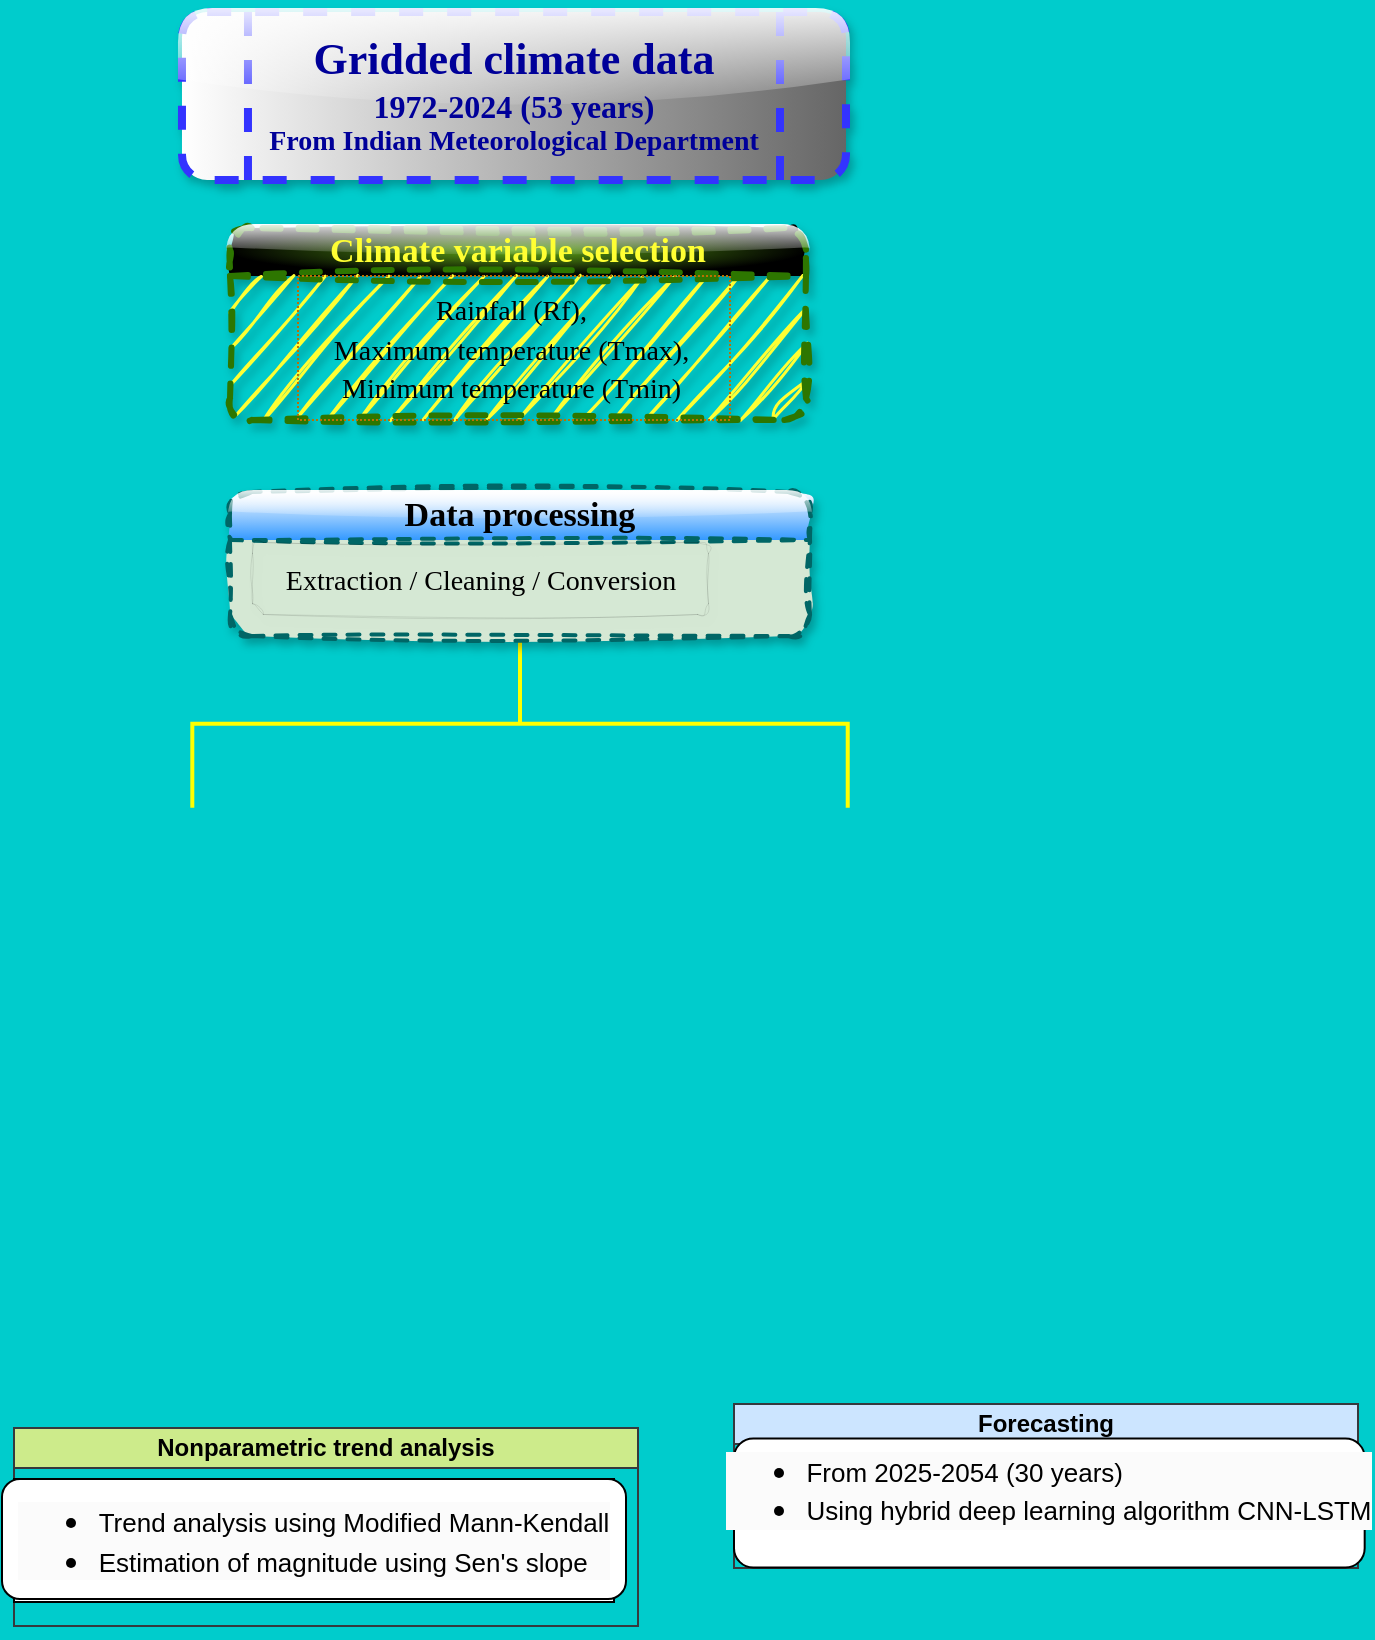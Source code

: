 <mxfile version="26.1.1">
  <diagram id="C5RBs43oDa-KdzZeNtuy" name="Page-1">
    <mxGraphModel dx="1028" dy="609" grid="1" gridSize="12" guides="1" tooltips="1" connect="1" arrows="1" fold="1" page="1" pageScale="1" pageWidth="827" pageHeight="1169" background="light-dark(#00CCCC,#121212)" math="1" shadow="0">
      <root>
        <mxCell id="WIyWlLk6GJQsqaUBKTNV-0" />
        <mxCell id="WIyWlLk6GJQsqaUBKTNV-1" parent="WIyWlLk6GJQsqaUBKTNV-0" />
        <mxCell id="WIyWlLk6GJQsqaUBKTNV-2" value="" style="rounded=0;html=1;jettySize=auto;orthogonalLoop=1;fontSize=11;endArrow=block;endFill=0;endSize=8;strokeWidth=1;shadow=0;labelBackgroundColor=none;edgeStyle=orthogonalEdgeStyle;" parent="WIyWlLk6GJQsqaUBKTNV-1" edge="1">
          <mxGeometry relative="1" as="geometry">
            <mxPoint x="220" y="170" as="targetPoint" />
          </mxGeometry>
        </mxCell>
        <mxCell id="WIyWlLk6GJQsqaUBKTNV-4" value="Yes" style="rounded=0;html=1;jettySize=auto;orthogonalLoop=1;fontSize=11;endArrow=block;endFill=0;endSize=8;strokeWidth=1;shadow=0;labelBackgroundColor=none;edgeStyle=orthogonalEdgeStyle;" parent="WIyWlLk6GJQsqaUBKTNV-1" edge="1">
          <mxGeometry y="20" relative="1" as="geometry">
            <mxPoint as="offset" />
            <mxPoint x="220" y="250" as="sourcePoint" />
          </mxGeometry>
        </mxCell>
        <mxCell id="WIyWlLk6GJQsqaUBKTNV-5" value="No" style="edgeStyle=orthogonalEdgeStyle;rounded=0;html=1;jettySize=auto;orthogonalLoop=1;fontSize=11;endArrow=block;endFill=0;endSize=8;strokeWidth=1;shadow=0;labelBackgroundColor=none;" parent="WIyWlLk6GJQsqaUBKTNV-1" edge="1">
          <mxGeometry y="10" relative="1" as="geometry">
            <mxPoint as="offset" />
            <mxPoint x="270" y="210" as="sourcePoint" />
          </mxGeometry>
        </mxCell>
        <mxCell id="WIyWlLk6GJQsqaUBKTNV-8" value="No" style="rounded=0;html=1;jettySize=auto;orthogonalLoop=1;fontSize=11;endArrow=block;endFill=0;endSize=8;strokeWidth=1;shadow=0;labelBackgroundColor=none;edgeStyle=orthogonalEdgeStyle;" parent="WIyWlLk6GJQsqaUBKTNV-1" edge="1">
          <mxGeometry x="0.333" y="20" relative="1" as="geometry">
            <mxPoint as="offset" />
            <mxPoint x="220" y="370" as="sourcePoint" />
          </mxGeometry>
        </mxCell>
        <mxCell id="WIyWlLk6GJQsqaUBKTNV-9" value="Yes" style="edgeStyle=orthogonalEdgeStyle;rounded=0;html=1;jettySize=auto;orthogonalLoop=1;fontSize=11;endArrow=block;endFill=0;endSize=8;strokeWidth=1;shadow=0;labelBackgroundColor=none;" parent="WIyWlLk6GJQsqaUBKTNV-1" edge="1">
          <mxGeometry y="10" relative="1" as="geometry">
            <mxPoint as="offset" />
            <mxPoint x="320" y="330" as="targetPoint" />
          </mxGeometry>
        </mxCell>
        <mxCell id="UrOnI7uU73F_u0JW5zdo-0" value="&lt;font face=&quot;Times New Roman&quot; style=&quot;font-size: 17px; color: rgb(255, 255, 51);&quot;&gt;Climate variable selection&lt;/font&gt;" style="swimlane;whiteSpace=wrap;html=1;startSize=24;fillStyle=auto;fillColor=#60a917;fontColor=#ffffff;strokeColor=#2D7600;gradientColor=default;swimlaneFillColor=light-dark(#FFFF33,#00A200);rounded=1;shadow=1;glass=1;swimlaneLine=1;gradientDirection=radial;strokeWidth=3;dashed=1;sketch=1;curveFitting=1;jiggle=2;" parent="WIyWlLk6GJQsqaUBKTNV-1" vertex="1">
          <mxGeometry x="180" y="132" width="288" height="96" as="geometry">
            <mxRectangle x="510" y="60" width="130" height="30" as="alternateBounds" />
          </mxGeometry>
        </mxCell>
        <mxCell id="F0146wAJavmaQIr5UsxC-5" value="&lt;font face=&quot;Times New Roman&quot; style=&quot;font-size: 14px;&quot;&gt;Rainfall (Rf),&amp;nbsp;&lt;/font&gt;&lt;div&gt;&lt;font face=&quot;Times New Roman&quot; style=&quot;font-size: 14px;&quot;&gt;Maximum temperature (Tmax),&amp;nbsp;&lt;/font&gt;&lt;div&gt;&lt;font face=&quot;Times New Roman&quot; style=&quot;font-size: 14px;&quot;&gt;Minimum temperature (Tmin)&amp;nbsp;&lt;/font&gt;&lt;/div&gt;&lt;/div&gt;" style="text;html=1;align=center;verticalAlign=middle;resizable=0;points=[];autosize=1;strokeColor=#BD7000;fillColor=none;fontSize=16;dashed=1;dashPattern=1 1;fontColor=#000000;" vertex="1" parent="UrOnI7uU73F_u0JW5zdo-0">
          <mxGeometry x="33.99" y="24" width="216" height="72" as="geometry" />
        </mxCell>
        <mxCell id="UrOnI7uU73F_u0JW5zdo-12" style="edgeStyle=none;curved=1;rounded=0;orthogonalLoop=1;jettySize=auto;html=1;exitX=0.75;exitY=0;exitDx=0;exitDy=0;fontSize=12;startSize=8;endSize=8;" parent="WIyWlLk6GJQsqaUBKTNV-1" edge="1">
          <mxGeometry relative="1" as="geometry">
            <mxPoint x="207.5" y="573" as="sourcePoint" />
            <mxPoint x="207.5" y="573" as="targetPoint" />
          </mxGeometry>
        </mxCell>
        <mxCell id="UrOnI7uU73F_u0JW5zdo-13" value="" style="strokeWidth=2;html=1;shape=mxgraph.flowchart.annotation_2;align=left;labelPosition=right;pointerEvents=1;rotation=90;strokeColor=#FFFF00;gradientColor=none;" parent="WIyWlLk6GJQsqaUBKTNV-1" vertex="1">
          <mxGeometry x="283.01" y="216" width="84" height="327.71" as="geometry" />
        </mxCell>
        <mxCell id="UrOnI7uU73F_u0JW5zdo-14" value="Nonparametric trend analysis" style="swimlane;whiteSpace=wrap;html=1;startSize=20;fillColor=#cdeb8b;strokeColor=#36393d;" parent="WIyWlLk6GJQsqaUBKTNV-1" vertex="1">
          <mxGeometry x="72" y="732" width="312" height="99" as="geometry">
            <mxRectangle x="510" y="60" width="130" height="30" as="alternateBounds" />
          </mxGeometry>
        </mxCell>
        <mxCell id="UrOnI7uU73F_u0JW5zdo-43" value="" style="whiteSpace=wrap;html=1;" parent="UrOnI7uU73F_u0JW5zdo-14" vertex="1">
          <mxGeometry y="25.5" width="300" height="61.5" as="geometry" />
        </mxCell>
        <mxCell id="F0146wAJavmaQIr5UsxC-0" value="&lt;div&gt;&lt;br&gt;&lt;/div&gt;&lt;div&gt;&lt;ul style=&quot;color: rgb(0, 0, 0); text-wrap-mode: nowrap; font-size: 16px; text-align: left; background-color: rgb(251, 251, 251);&quot;&gt;&lt;li&gt;&lt;span style=&quot;font-size: 13px; background-color: transparent; color: light-dark(rgb(0, 0, 0), rgb(255, 255, 255));&quot;&gt;Trend analysis using Modified Mann-Kendall&lt;/span&gt;&lt;/li&gt;&lt;li&gt;&lt;span style=&quot;font-size: 13px; background-color: transparent; color: light-dark(rgb(0, 0, 0), rgb(255, 255, 255));&quot;&gt;Estimation of magnitude using Sen&#39;s slope&lt;/span&gt;&lt;/li&gt;&lt;/ul&gt;&lt;br&gt;&lt;/div&gt;" style="rounded=1;whiteSpace=wrap;html=1;" vertex="1" parent="UrOnI7uU73F_u0JW5zdo-14">
          <mxGeometry x="-6" y="25.5" width="312" height="60" as="geometry" />
        </mxCell>
        <mxCell id="UrOnI7uU73F_u0JW5zdo-17" value="&lt;font face=&quot;Times New Roman&quot; style=&quot;font-size: 17px;&quot;&gt;Data processing&lt;/font&gt;" style="swimlane;whiteSpace=wrap;html=1;startSize=24;fillStyle=solid;gradientColor=#3399FF;swimlaneFillColor=#D5E8D4;strokeColor=#006666;dashed=1;strokeWidth=2;rounded=1;sketch=1;curveFitting=1;jiggle=2;shadow=1;glass=1;" parent="WIyWlLk6GJQsqaUBKTNV-1" vertex="1">
          <mxGeometry x="180" y="264" width="290.01" height="72" as="geometry">
            <mxRectangle x="510" y="60" width="130" height="30" as="alternateBounds" />
          </mxGeometry>
        </mxCell>
        <mxCell id="UrOnI7uU73F_u0JW5zdo-35" value="&lt;font face=&quot;Times New Roman&quot; style=&quot;font-size: 14px;&quot;&gt;Extraction /&amp;nbsp;&lt;span style=&quot;color: light-dark(rgb(0, 0, 0), rgb(255, 255, 255));&quot;&gt;Cleaning /&amp;nbsp;&lt;/span&gt;&lt;span style=&quot;color: light-dark(rgb(0, 0, 0), rgb(255, 255, 255));&quot;&gt;Conversion&lt;/span&gt;&lt;/font&gt;" style="text;html=1;align=center;verticalAlign=middle;resizable=0;points=[];autosize=1;strokeColor=default;fillColor=none;fontSize=16;strokeWidth=0;rounded=1;sketch=1;curveFitting=1;jiggle=2;glass=1;shadow=1;" parent="UrOnI7uU73F_u0JW5zdo-17" vertex="1">
          <mxGeometry x="11.0" y="25" width="228" height="36" as="geometry" />
        </mxCell>
        <mxCell id="UrOnI7uU73F_u0JW5zdo-19" value="&lt;font style=&quot;&quot; face=&quot;Times New Roman&quot;&gt;&lt;font style=&quot;font-size: 22px;&quot;&gt;&lt;b style=&quot;&quot;&gt;Gridded climate data&lt;/b&gt;&lt;/font&gt;&lt;br&gt;&lt;span style=&quot;font-size: 16px;&quot;&gt;&lt;b&gt;1972-2024 (53 years)&lt;/b&gt;&lt;/span&gt;&lt;br&gt;&lt;b style=&quot;&quot;&gt;&lt;font style=&quot;font-size: 14px;&quot;&gt;From Indian Meteorological Department&lt;/font&gt;&lt;/b&gt;&lt;/font&gt;" style="shape=process;backgroundOutline=1;fillColor=default;rounded=1;glass=1;shadow=1;strokeColor=#3333FF;gradientColor=#666666;fontColor=light-dark(#000099,#DADAFF);fontStyle=0;labelBackgroundColor=none;labelBorderColor=none;textShadow=0;whiteSpace=wrap;html=1;gradientDirection=east;strokeWidth=4;perimeterSpacing=4;dashed=1;" parent="WIyWlLk6GJQsqaUBKTNV-1" vertex="1">
          <mxGeometry x="155.99" y="24" width="332.01" height="84" as="geometry" />
        </mxCell>
        <mxCell id="UrOnI7uU73F_u0JW5zdo-31" style="edgeStyle=none;curved=1;rounded=0;orthogonalLoop=1;jettySize=auto;html=1;entryX=0.5;entryY=0;entryDx=0;entryDy=0;fontSize=12;startSize=8;endSize=8;" parent="WIyWlLk6GJQsqaUBKTNV-1" edge="1">
          <mxGeometry relative="1" as="geometry">
            <mxPoint x="482" y="804" as="sourcePoint" />
          </mxGeometry>
        </mxCell>
        <mxCell id="UrOnI7uU73F_u0JW5zdo-10" value="Forecasting" style="swimlane;whiteSpace=wrap;html=1;startSize=20;fillColor=#cce5ff;strokeColor=#36393d;" parent="WIyWlLk6GJQsqaUBKTNV-1" vertex="1">
          <mxGeometry x="432" y="720" width="312" height="82" as="geometry">
            <mxRectangle x="510" y="60" width="130" height="30" as="alternateBounds" />
          </mxGeometry>
        </mxCell>
        <mxCell id="F0146wAJavmaQIr5UsxC-1" value="&#xa;&lt;ul style=&quot;forced-color-adjust: none; color: rgb(0, 0, 0); font-family: Helvetica; font-style: normal; font-variant-ligatures: normal; font-variant-caps: normal; font-weight: 400; letter-spacing: normal; orphans: 2; text-indent: 0px; text-transform: none; widows: 2; word-spacing: 0px; -webkit-text-stroke-width: 0px; white-space: nowrap; background-color: rgb(251, 251, 251); text-decoration-thickness: initial; text-decoration-style: initial; text-decoration-color: initial; font-size: 16px; text-align: left;&quot;&gt;&lt;li style=&quot;forced-color-adjust: none;&quot;&gt;&lt;span style=&quot;forced-color-adjust: none; font-size: 13px; background-color: transparent; color: light-dark(rgb(0, 0, 0), rgb(255, 255, 255));&quot;&gt;From 2025-2054 (30 years)&lt;/span&gt;&lt;/li&gt;&lt;li style=&quot;forced-color-adjust: none;&quot;&gt;&lt;font style=&quot;forced-color-adjust: none; font-size: 13px; background-color: transparent; color: light-dark(rgb(0, 0, 0), rgb(255, 255, 255));&quot;&gt;Using hybrid deep learning algorithm&amp;nbsp;&lt;/font&gt;&lt;font style=&quot;forced-color-adjust: none; font-size: 13px; background-color: transparent; color: light-dark(rgb(0, 0, 0), rgb(255, 255, 255));&quot;&gt;CNN-LSTM&lt;/font&gt;&lt;/li&gt;&lt;/ul&gt;&#xa;&#xa;" style="rounded=1;whiteSpace=wrap;html=1;" vertex="1" parent="UrOnI7uU73F_u0JW5zdo-10">
          <mxGeometry y="17.25" width="315.34" height="64.5" as="geometry" />
        </mxCell>
        <mxCell id="UrOnI7uU73F_u0JW5zdo-41" value="&lt;div&gt;&lt;span style=&quot;font-size: 13px;&quot;&gt;&lt;br&gt;&lt;/span&gt;&lt;/div&gt;" style="text;html=1;align=left;verticalAlign=middle;resizable=0;points=[];autosize=1;strokeColor=none;fillColor=none;fontSize=16;" parent="WIyWlLk6GJQsqaUBKTNV-1" vertex="1">
          <mxGeometry x="336" y="583.5" width="24" height="36" as="geometry" />
        </mxCell>
      </root>
    </mxGraphModel>
  </diagram>
</mxfile>
